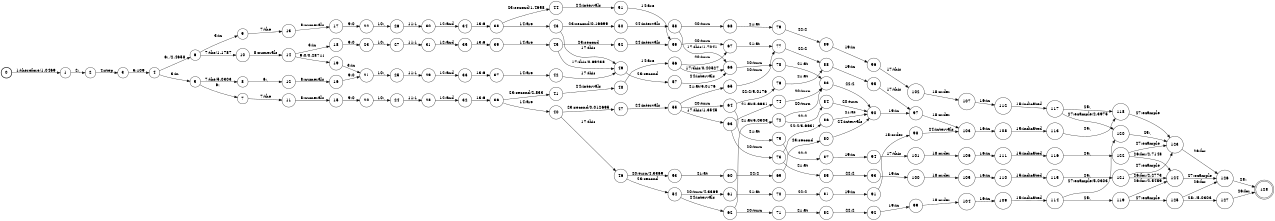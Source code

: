 digraph FST {
rankdir = LR;
size = "8.5,11";
label = "";
center = 1;
orientation = Portrait;
ranksep = "0.4";
nodesep = "0.25";
0 [label = "0", shape = circle, style = bold, fontsize = 14]
	0 -> 1 [label = "1:therefore/1.0469", fontsize = 14];
1 [label = "1", shape = circle, style = solid, fontsize = 14]
	1 -> 2 [label = "2:,", fontsize = 14];
2 [label = "2", shape = circle, style = solid, fontsize = 14]
	2 -> 3 [label = "4:step", fontsize = 14];
3 [label = "3", shape = circle, style = solid, fontsize = 14]
	3 -> 4 [label = "5:109", fontsize = 14];
4 [label = "4", shape = circle, style = solid, fontsize = 14]
	4 -> 6 [label = "6:,/2.4658", fontsize = 14];
	4 -> 5 [label = "3:in", fontsize = 14];
5 [label = "5", shape = circle, style = solid, fontsize = 14]
	5 -> 7 [label = "6:,", fontsize = 14];
	5 -> 8 [label = "7:the/5.0303", fontsize = 14];
6 [label = "6", shape = circle, style = solid, fontsize = 14]
	6 -> 9 [label = "3:in", fontsize = 14];
	6 -> 10 [label = "7:the/1.1787", fontsize = 14];
7 [label = "7", shape = circle, style = solid, fontsize = 14]
	7 -> 11 [label = "7:the", fontsize = 14];
8 [label = "8", shape = circle, style = solid, fontsize = 14]
	8 -> 12 [label = "6:,", fontsize = 14];
9 [label = "9", shape = circle, style = solid, fontsize = 14]
	9 -> 13 [label = "7:the", fontsize = 14];
10 [label = "10", shape = circle, style = solid, fontsize = 14]
	10 -> 14 [label = "8:numerals", fontsize = 14];
11 [label = "11", shape = circle, style = solid, fontsize = 14]
	11 -> 15 [label = "8:numerals", fontsize = 14];
12 [label = "12", shape = circle, style = solid, fontsize = 14]
	12 -> 16 [label = "8:numerals", fontsize = 14];
13 [label = "13", shape = circle, style = solid, fontsize = 14]
	13 -> 17 [label = "8:numerals", fontsize = 14];
14 [label = "14", shape = circle, style = solid, fontsize = 14]
	14 -> 18 [label = "3:in", fontsize = 14];
	14 -> 19 [label = "9:0/0.28711", fontsize = 14];
15 [label = "15", shape = circle, style = solid, fontsize = 14]
	15 -> 20 [label = "9:0", fontsize = 14];
16 [label = "16", shape = circle, style = solid, fontsize = 14]
	16 -> 21 [label = "9:0", fontsize = 14];
17 [label = "17", shape = circle, style = solid, fontsize = 14]
	17 -> 22 [label = "9:0", fontsize = 14];
18 [label = "18", shape = circle, style = solid, fontsize = 14]
	18 -> 23 [label = "9:0", fontsize = 14];
19 [label = "19", shape = circle, style = solid, fontsize = 14]
	19 -> 21 [label = "3:in", fontsize = 14];
20 [label = "20", shape = circle, style = solid, fontsize = 14]
	20 -> 24 [label = "10:,", fontsize = 14];
21 [label = "21", shape = circle, style = solid, fontsize = 14]
	21 -> 25 [label = "10:,", fontsize = 14];
22 [label = "22", shape = circle, style = solid, fontsize = 14]
	22 -> 26 [label = "10:,", fontsize = 14];
23 [label = "23", shape = circle, style = solid, fontsize = 14]
	23 -> 27 [label = "10:,", fontsize = 14];
24 [label = "24", shape = circle, style = solid, fontsize = 14]
	24 -> 28 [label = "11:1", fontsize = 14];
25 [label = "25", shape = circle, style = solid, fontsize = 14]
	25 -> 29 [label = "11:1", fontsize = 14];
26 [label = "26", shape = circle, style = solid, fontsize = 14]
	26 -> 30 [label = "11:1", fontsize = 14];
27 [label = "27", shape = circle, style = solid, fontsize = 14]
	27 -> 31 [label = "11:1", fontsize = 14];
28 [label = "28", shape = circle, style = solid, fontsize = 14]
	28 -> 32 [label = "12:and", fontsize = 14];
29 [label = "29", shape = circle, style = solid, fontsize = 14]
	29 -> 33 [label = "12:and", fontsize = 14];
30 [label = "30", shape = circle, style = solid, fontsize = 14]
	30 -> 34 [label = "12:and", fontsize = 14];
31 [label = "31", shape = circle, style = solid, fontsize = 14]
	31 -> 35 [label = "12:and", fontsize = 14];
32 [label = "32", shape = circle, style = solid, fontsize = 14]
	32 -> 36 [label = "13:6", fontsize = 14];
33 [label = "33", shape = circle, style = solid, fontsize = 14]
	33 -> 37 [label = "13:6", fontsize = 14];
34 [label = "34", shape = circle, style = solid, fontsize = 14]
	34 -> 38 [label = "13:6", fontsize = 14];
35 [label = "35", shape = circle, style = solid, fontsize = 14]
	35 -> 39 [label = "13:6", fontsize = 14];
36 [label = "36", shape = circle, style = solid, fontsize = 14]
	36 -> 40 [label = "14:are", fontsize = 14];
	36 -> 41 [label = "23:second/2.833", fontsize = 14];
37 [label = "37", shape = circle, style = solid, fontsize = 14]
	37 -> 42 [label = "14:are", fontsize = 14];
38 [label = "38", shape = circle, style = solid, fontsize = 14]
	38 -> 43 [label = "14:are", fontsize = 14];
	38 -> 44 [label = "23:second/1.4658", fontsize = 14];
39 [label = "39", shape = circle, style = solid, fontsize = 14]
	39 -> 45 [label = "14:are", fontsize = 14];
40 [label = "40", shape = circle, style = solid, fontsize = 14]
	40 -> 46 [label = "17:this", fontsize = 14];
	40 -> 47 [label = "23:second/0.012695", fontsize = 14];
41 [label = "41", shape = circle, style = solid, fontsize = 14]
	41 -> 48 [label = "24:intervals", fontsize = 14];
42 [label = "42", shape = circle, style = solid, fontsize = 14]
	42 -> 49 [label = "17:this", fontsize = 14];
43 [label = "43", shape = circle, style = solid, fontsize = 14]
	43 -> 49 [label = "17:this", fontsize = 14];
	43 -> 50 [label = "23:second/0.16699", fontsize = 14];
44 [label = "44", shape = circle, style = solid, fontsize = 14]
	44 -> 51 [label = "24:intervals", fontsize = 14];
45 [label = "45", shape = circle, style = solid, fontsize = 14]
	45 -> 49 [label = "17:this/0.69238", fontsize = 14];
	45 -> 52 [label = "23:second", fontsize = 14];
46 [label = "46", shape = circle, style = solid, fontsize = 14]
	46 -> 53 [label = "20:turn/4.3369", fontsize = 14];
	46 -> 54 [label = "23:second", fontsize = 14];
47 [label = "47", shape = circle, style = solid, fontsize = 14]
	47 -> 55 [label = "24:intervals", fontsize = 14];
48 [label = "48", shape = circle, style = solid, fontsize = 14]
	48 -> 56 [label = "14:are", fontsize = 14];
49 [label = "49", shape = circle, style = solid, fontsize = 14]
	49 -> 57 [label = "23:second", fontsize = 14];
50 [label = "50", shape = circle, style = solid, fontsize = 14]
	50 -> 58 [label = "24:intervals", fontsize = 14];
51 [label = "51", shape = circle, style = solid, fontsize = 14]
	51 -> 59 [label = "14:are", fontsize = 14];
52 [label = "52", shape = circle, style = solid, fontsize = 14]
	52 -> 59 [label = "24:intervals", fontsize = 14];
53 [label = "53", shape = circle, style = solid, fontsize = 14]
	53 -> 60 [label = "21:at", fontsize = 14];
54 [label = "54", shape = circle, style = solid, fontsize = 14]
	54 -> 61 [label = "20:turn/4.3369", fontsize = 14];
	54 -> 62 [label = "24:intervals", fontsize = 14];
55 [label = "55", shape = circle, style = solid, fontsize = 14]
	55 -> 63 [label = "17:this/1.3545", fontsize = 14];
	55 -> 64 [label = "20:turn", fontsize = 14];
	55 -> 65 [label = "21:at/5.0176", fontsize = 14];
56 [label = "56", shape = circle, style = solid, fontsize = 14]
	56 -> 66 [label = "17:this/0.40527", fontsize = 14];
	56 -> 67 [label = "20:turn", fontsize = 14];
57 [label = "57", shape = circle, style = solid, fontsize = 14]
	57 -> 66 [label = "24:intervals", fontsize = 14];
58 [label = "58", shape = circle, style = solid, fontsize = 14]
	58 -> 66 [label = "17:this/1.7041", fontsize = 14];
	58 -> 68 [label = "20:turn", fontsize = 14];
59 [label = "59", shape = circle, style = solid, fontsize = 14]
	59 -> 67 [label = "20:turn", fontsize = 14];
60 [label = "60", shape = circle, style = solid, fontsize = 14]
	60 -> 69 [label = "22:2", fontsize = 14];
61 [label = "61", shape = circle, style = solid, fontsize = 14]
	61 -> 70 [label = "21:at", fontsize = 14];
62 [label = "62", shape = circle, style = solid, fontsize = 14]
	62 -> 71 [label = "20:turn", fontsize = 14];
	62 -> 72 [label = "21:at/5.0303", fontsize = 14];
63 [label = "63", shape = circle, style = solid, fontsize = 14]
	63 -> 73 [label = "20:turn", fontsize = 14];
	63 -> 74 [label = "21:at/3.6631", fontsize = 14];
64 [label = "64", shape = circle, style = solid, fontsize = 14]
	64 -> 75 [label = "21:at", fontsize = 14];
	64 -> 76 [label = "22:2/5.0176", fontsize = 14];
65 [label = "65", shape = circle, style = solid, fontsize = 14]
	65 -> 77 [label = "20:turn", fontsize = 14];
66 [label = "66", shape = circle, style = solid, fontsize = 14]
	66 -> 78 [label = "20:turn", fontsize = 14];
67 [label = "67", shape = circle, style = solid, fontsize = 14]
	67 -> 77 [label = "21:at", fontsize = 14];
68 [label = "68", shape = circle, style = solid, fontsize = 14]
	68 -> 79 [label = "21:at", fontsize = 14];
69 [label = "69", shape = circle, style = solid, fontsize = 14]
	69 -> 80 [label = "23:second", fontsize = 14];
70 [label = "70", shape = circle, style = solid, fontsize = 14]
	70 -> 81 [label = "22:2", fontsize = 14];
71 [label = "71", shape = circle, style = solid, fontsize = 14]
	71 -> 82 [label = "21:at", fontsize = 14];
72 [label = "72", shape = circle, style = solid, fontsize = 14]
	72 -> 83 [label = "20:turn", fontsize = 14];
	72 -> 84 [label = "22:2", fontsize = 14];
73 [label = "73", shape = circle, style = solid, fontsize = 14]
	73 -> 85 [label = "21:at", fontsize = 14];
	73 -> 86 [label = "22:2/3.6631", fontsize = 14];
74 [label = "74", shape = circle, style = solid, fontsize = 14]
	74 -> 83 [label = "20:turn", fontsize = 14];
75 [label = "75", shape = circle, style = solid, fontsize = 14]
	75 -> 87 [label = "22:2", fontsize = 14];
76 [label = "76", shape = circle, style = solid, fontsize = 14]
	76 -> 88 [label = "21:at", fontsize = 14];
77 [label = "77", shape = circle, style = solid, fontsize = 14]
	77 -> 88 [label = "22:2", fontsize = 14];
78 [label = "78", shape = circle, style = solid, fontsize = 14]
	78 -> 83 [label = "21:at", fontsize = 14];
79 [label = "79", shape = circle, style = solid, fontsize = 14]
	79 -> 89 [label = "22:2", fontsize = 14];
80 [label = "80", shape = circle, style = solid, fontsize = 14]
	80 -> 90 [label = "24:intervals", fontsize = 14];
81 [label = "81", shape = circle, style = solid, fontsize = 14]
	81 -> 91 [label = "19:in", fontsize = 14];
82 [label = "82", shape = circle, style = solid, fontsize = 14]
	82 -> 92 [label = "22:2", fontsize = 14];
83 [label = "83", shape = circle, style = solid, fontsize = 14]
	83 -> 90 [label = "22:2", fontsize = 14];
84 [label = "84", shape = circle, style = solid, fontsize = 14]
	84 -> 90 [label = "20:turn", fontsize = 14];
85 [label = "85", shape = circle, style = solid, fontsize = 14]
	85 -> 93 [label = "22:2", fontsize = 14];
86 [label = "86", shape = circle, style = solid, fontsize = 14]
	86 -> 90 [label = "21:at", fontsize = 14];
87 [label = "87", shape = circle, style = solid, fontsize = 14]
	87 -> 94 [label = "19:in", fontsize = 14];
88 [label = "88", shape = circle, style = solid, fontsize = 14]
	88 -> 95 [label = "19:in", fontsize = 14];
89 [label = "89", shape = circle, style = solid, fontsize = 14]
	89 -> 96 [label = "19:in", fontsize = 14];
90 [label = "90", shape = circle, style = solid, fontsize = 14]
	90 -> 97 [label = "19:in", fontsize = 14];
91 [label = "91", shape = circle, style = solid, fontsize = 14]
	91 -> 98 [label = "18:order", fontsize = 14];
92 [label = "92", shape = circle, style = solid, fontsize = 14]
	92 -> 99 [label = "19:in", fontsize = 14];
93 [label = "93", shape = circle, style = solid, fontsize = 14]
	93 -> 100 [label = "19:in", fontsize = 14];
94 [label = "94", shape = circle, style = solid, fontsize = 14]
	94 -> 101 [label = "17:this", fontsize = 14];
95 [label = "95", shape = circle, style = solid, fontsize = 14]
	95 -> 97 [label = "17:this", fontsize = 14];
96 [label = "96", shape = circle, style = solid, fontsize = 14]
	96 -> 102 [label = "17:this", fontsize = 14];
97 [label = "97", shape = circle, style = solid, fontsize = 14]
	97 -> 103 [label = "18:order", fontsize = 14];
98 [label = "98", shape = circle, style = solid, fontsize = 14]
	98 -> 103 [label = "24:intervals", fontsize = 14];
99 [label = "99", shape = circle, style = solid, fontsize = 14]
	99 -> 104 [label = "18:order", fontsize = 14];
100 [label = "100", shape = circle, style = solid, fontsize = 14]
	100 -> 105 [label = "18:order", fontsize = 14];
101 [label = "101", shape = circle, style = solid, fontsize = 14]
	101 -> 106 [label = "18:order", fontsize = 14];
102 [label = "102", shape = circle, style = solid, fontsize = 14]
	102 -> 107 [label = "18:order", fontsize = 14];
103 [label = "103", shape = circle, style = solid, fontsize = 14]
	103 -> 108 [label = "16:in", fontsize = 14];
104 [label = "104", shape = circle, style = solid, fontsize = 14]
	104 -> 109 [label = "16:in", fontsize = 14];
105 [label = "105", shape = circle, style = solid, fontsize = 14]
	105 -> 110 [label = "16:in", fontsize = 14];
106 [label = "106", shape = circle, style = solid, fontsize = 14]
	106 -> 111 [label = "16:in", fontsize = 14];
107 [label = "107", shape = circle, style = solid, fontsize = 14]
	107 -> 112 [label = "16:in", fontsize = 14];
108 [label = "108", shape = circle, style = solid, fontsize = 14]
	108 -> 113 [label = "15:indicated", fontsize = 14];
109 [label = "109", shape = circle, style = solid, fontsize = 14]
	109 -> 114 [label = "15:indicated", fontsize = 14];
110 [label = "110", shape = circle, style = solid, fontsize = 14]
	110 -> 115 [label = "15:indicated", fontsize = 14];
111 [label = "111", shape = circle, style = solid, fontsize = 14]
	111 -> 116 [label = "15:indicated", fontsize = 14];
112 [label = "112", shape = circle, style = solid, fontsize = 14]
	112 -> 117 [label = "15:indicated", fontsize = 14];
113 [label = "113", shape = circle, style = solid, fontsize = 14]
	113 -> 118 [label = "25:,", fontsize = 14];
114 [label = "114", shape = circle, style = solid, fontsize = 14]
	114 -> 119 [label = "25:,", fontsize = 14];
	114 -> 120 [label = "27:example/5.0303", fontsize = 14];
115 [label = "115", shape = circle, style = solid, fontsize = 14]
	115 -> 121 [label = "25:,", fontsize = 14];
116 [label = "116", shape = circle, style = solid, fontsize = 14]
	116 -> 122 [label = "25:,", fontsize = 14];
117 [label = "117", shape = circle, style = solid, fontsize = 14]
	117 -> 118 [label = "25:,", fontsize = 14];
	117 -> 120 [label = "27:example/2.3975", fontsize = 14];
118 [label = "118", shape = circle, style = solid, fontsize = 14]
	118 -> 123 [label = "27:example", fontsize = 14];
119 [label = "119", shape = circle, style = solid, fontsize = 14]
	119 -> 124 [label = "26:for/2.5459", fontsize = 14];
	119 -> 125 [label = "27:example", fontsize = 14];
120 [label = "120", shape = circle, style = solid, fontsize = 14]
	120 -> 123 [label = "25:,", fontsize = 14];
121 [label = "121", shape = circle, style = solid, fontsize = 14]
	121 -> 124 [label = "26:for/2.2773", fontsize = 14];
	121 -> 123 [label = "27:example", fontsize = 14];
122 [label = "122", shape = circle, style = solid, fontsize = 14]
	122 -> 124 [label = "26:for/2.7148", fontsize = 14];
	122 -> 123 [label = "27:example", fontsize = 14];
123 [label = "123", shape = circle, style = solid, fontsize = 14]
	123 -> 126 [label = "26:for", fontsize = 14];
124 [label = "124", shape = circle, style = solid, fontsize = 14]
	124 -> 126 [label = "27:example", fontsize = 14];
125 [label = "125", shape = circle, style = solid, fontsize = 14]
	125 -> 126 [label = "26:for", fontsize = 14];
	125 -> 127 [label = "28:./5.0303", fontsize = 14];
126 [label = "126", shape = circle, style = solid, fontsize = 14]
	126 -> 128 [label = "28:.", fontsize = 14];
127 [label = "127", shape = circle, style = solid, fontsize = 14]
	127 -> 128 [label = "26:for", fontsize = 14];
128 [label = "128", shape = doublecircle, style = solid, fontsize = 14]
}
